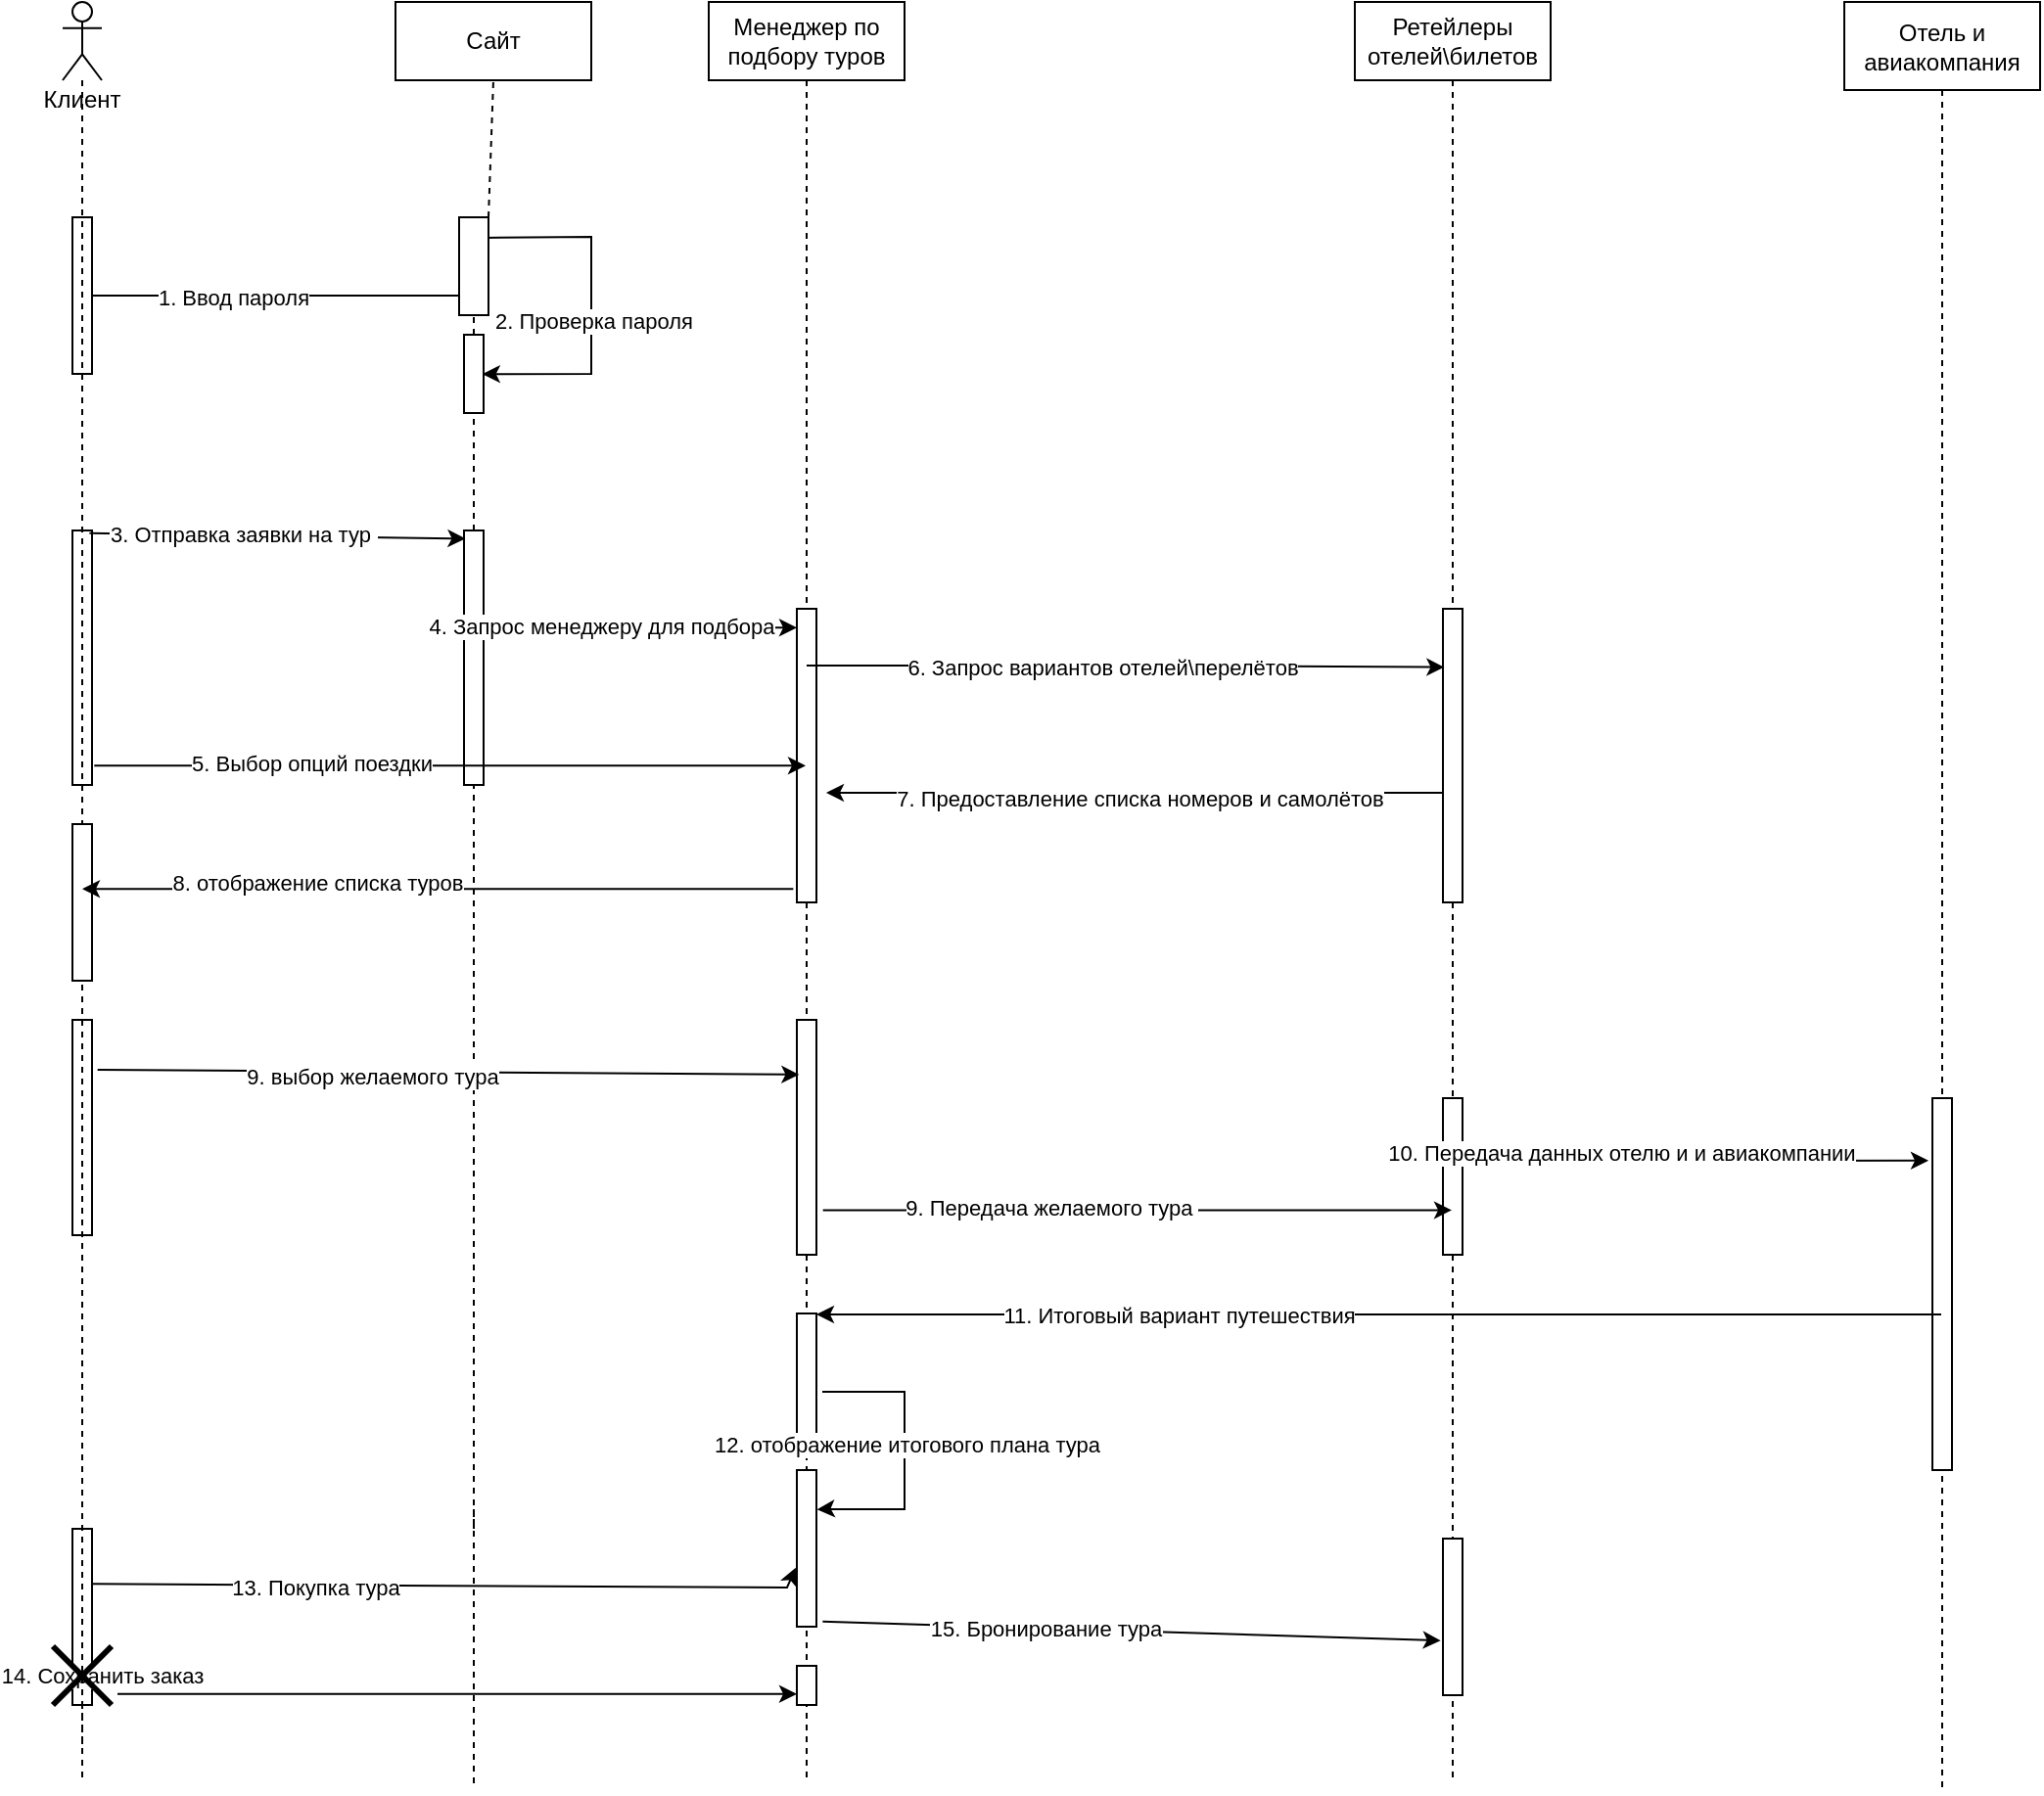 <mxfile version="20.4.2" type="device"><diagram id="3xa5x6w-jROJ7KhUrAx9" name="Страница 1"><mxGraphModel dx="1837" dy="1055" grid="1" gridSize="10" guides="1" tooltips="1" connect="1" arrows="1" fold="1" page="1" pageScale="1" pageWidth="1169" pageHeight="827" math="0" shadow="0"><root><mxCell id="0"/><mxCell id="1" parent="0"/><mxCell id="g4n3cgpYf7GVip5PRKsA-8" value="Сайт" style="rounded=0;whiteSpace=wrap;html=1;" parent="1" vertex="1"><mxGeometry x="300" y="90" width="100" height="40" as="geometry"/></mxCell><mxCell id="g4n3cgpYf7GVip5PRKsA-9" value="" style="endArrow=none;dashed=1;html=1;rounded=0;entryX=0.5;entryY=1;entryDx=0;entryDy=0;startArrow=none;" parent="1" source="L3CyfS07fSiu-YX6hGjU-2" target="g4n3cgpYf7GVip5PRKsA-8" edge="1"><mxGeometry width="50" height="50" relative="1" as="geometry"><mxPoint x="340" y="800" as="sourcePoint"/><mxPoint x="610" y="240" as="targetPoint"/></mxGeometry></mxCell><mxCell id="g4n3cgpYf7GVip5PRKsA-10" value="" style="endArrow=classic;html=1;rounded=0;startArrow=none;" parent="1" source="L3CyfS07fSiu-YX6hGjU-2" edge="1"><mxGeometry width="50" height="50" relative="1" as="geometry"><mxPoint x="140" y="240" as="sourcePoint"/><mxPoint x="340" y="240" as="targetPoint"/></mxGeometry></mxCell><mxCell id="g4n3cgpYf7GVip5PRKsA-13" value="" style="html=1;points=[];perimeter=orthogonalPerimeter;" parent="1" vertex="1"><mxGeometry x="135" y="200.0" width="10" height="80" as="geometry"/></mxCell><mxCell id="g4n3cgpYf7GVip5PRKsA-14" value="" style="endArrow=classic;html=1;rounded=0;exitX=0.917;exitY=0.105;exitDx=0;exitDy=0;exitPerimeter=0;entryX=0.939;entryY=0.801;entryDx=0;entryDy=0;entryPerimeter=0;" parent="1" edge="1"><mxGeometry width="50" height="50" relative="1" as="geometry"><mxPoint x="344.17" y="210.5" as="sourcePoint"/><mxPoint x="344.39" y="280.1" as="targetPoint"/><Array as="points"><mxPoint x="400" y="210"/><mxPoint x="400" y="280"/></Array></mxGeometry></mxCell><mxCell id="g4n3cgpYf7GVip5PRKsA-15" value="2. Проверка пароля" style="edgeLabel;html=1;align=center;verticalAlign=middle;resizable=0;points=[];" parent="g4n3cgpYf7GVip5PRKsA-14" vertex="1" connectable="0"><mxGeometry x="0.087" y="1" relative="1" as="geometry"><mxPoint as="offset"/></mxGeometry></mxCell><mxCell id="g4n3cgpYf7GVip5PRKsA-16" value="" style="html=1;points=[];perimeter=orthogonalPerimeter;" parent="1" vertex="1"><mxGeometry x="135" y="360" width="10" height="130" as="geometry"/></mxCell><mxCell id="g4n3cgpYf7GVip5PRKsA-17" value="" style="html=1;points=[];perimeter=orthogonalPerimeter;" parent="1" vertex="1"><mxGeometry x="335" y="360" width="10" height="130" as="geometry"/></mxCell><mxCell id="g4n3cgpYf7GVip5PRKsA-18" value="" style="endArrow=none;dashed=1;html=1;rounded=0;entryX=0.5;entryY=1;entryDx=0;entryDy=0;startArrow=none;" parent="1" target="g4n3cgpYf7GVip5PRKsA-17" edge="1"><mxGeometry width="50" height="50" relative="1" as="geometry"><mxPoint x="340" y="870" as="sourcePoint"/><mxPoint x="340" y="150" as="targetPoint"/><Array as="points"><mxPoint x="340" y="490"/></Array></mxGeometry></mxCell><mxCell id="g4n3cgpYf7GVip5PRKsA-19" value="" style="endArrow=classic;html=1;rounded=0;exitX=0.871;exitY=0.011;exitDx=0;exitDy=0;exitPerimeter=0;entryX=0.071;entryY=0.032;entryDx=0;entryDy=0;entryPerimeter=0;" parent="1" source="g4n3cgpYf7GVip5PRKsA-16" target="g4n3cgpYf7GVip5PRKsA-17" edge="1"><mxGeometry width="50" height="50" relative="1" as="geometry"><mxPoint x="430" y="420" as="sourcePoint"/><mxPoint x="480" y="370" as="targetPoint"/></mxGeometry></mxCell><mxCell id="g4n3cgpYf7GVip5PRKsA-20" value="3. Отправка заявки на тур&amp;nbsp;" style="edgeLabel;html=1;align=center;verticalAlign=middle;resizable=0;points=[];" parent="g4n3cgpYf7GVip5PRKsA-19" vertex="1" connectable="0"><mxGeometry x="-0.184" y="1" relative="1" as="geometry"><mxPoint as="offset"/></mxGeometry></mxCell><mxCell id="g4n3cgpYf7GVip5PRKsA-21" value="Менеджер по подбору туров" style="shape=umlLifeline;perimeter=lifelinePerimeter;whiteSpace=wrap;html=1;container=1;collapsible=0;recursiveResize=0;outlineConnect=0;" parent="1" vertex="1"><mxGeometry x="460" y="90" width="100" height="910" as="geometry"/></mxCell><mxCell id="g4n3cgpYf7GVip5PRKsA-22" value="" style="html=1;points=[];perimeter=orthogonalPerimeter;" parent="g4n3cgpYf7GVip5PRKsA-21" vertex="1"><mxGeometry x="45" y="310" width="10" height="150" as="geometry"/></mxCell><mxCell id="g4n3cgpYf7GVip5PRKsA-34" value="" style="html=1;points=[];perimeter=orthogonalPerimeter;" parent="g4n3cgpYf7GVip5PRKsA-21" vertex="1"><mxGeometry x="45" y="520" width="10" height="120" as="geometry"/></mxCell><mxCell id="g4n3cgpYf7GVip5PRKsA-46" value="" style="html=1;points=[];perimeter=orthogonalPerimeter;" parent="g4n3cgpYf7GVip5PRKsA-21" vertex="1"><mxGeometry x="45" y="670" width="10" height="70" as="geometry"/></mxCell><mxCell id="g4n3cgpYf7GVip5PRKsA-50" value="" style="endArrow=classic;html=1;rounded=0;entryX=1.031;entryY=0.252;entryDx=0;entryDy=0;entryPerimeter=0;" parent="g4n3cgpYf7GVip5PRKsA-21" target="eNxRwYrdY89pUwQNnjyr-2" edge="1"><mxGeometry width="50" height="50" relative="1" as="geometry"><mxPoint x="58" y="710" as="sourcePoint"/><mxPoint x="-80" y="500" as="targetPoint"/><Array as="points"><mxPoint x="100" y="710"/><mxPoint x="100" y="730"/><mxPoint x="100" y="770"/><mxPoint x="58" y="770"/></Array></mxGeometry></mxCell><mxCell id="g4n3cgpYf7GVip5PRKsA-51" value="12. отображение итогового плана тура" style="edgeLabel;html=1;align=center;verticalAlign=middle;resizable=0;points=[];" parent="g4n3cgpYf7GVip5PRKsA-50" vertex="1" connectable="0"><mxGeometry x="0.583" y="2" relative="1" as="geometry"><mxPoint x="15" y="-35" as="offset"/></mxGeometry></mxCell><mxCell id="g4n3cgpYf7GVip5PRKsA-57" value="" style="html=1;points=[];perimeter=orthogonalPerimeter;" parent="g4n3cgpYf7GVip5PRKsA-21" vertex="1"><mxGeometry x="45" y="850" width="10" height="20" as="geometry"/></mxCell><mxCell id="eNxRwYrdY89pUwQNnjyr-2" value="" style="html=1;points=[];perimeter=orthogonalPerimeter;" vertex="1" parent="g4n3cgpYf7GVip5PRKsA-21"><mxGeometry x="45" y="750" width="10" height="80" as="geometry"/></mxCell><mxCell id="g4n3cgpYf7GVip5PRKsA-23" value="г7" style="endArrow=classic;html=1;rounded=0;exitX=1.083;exitY=0.382;exitDx=0;exitDy=0;exitPerimeter=0;" parent="1" source="g4n3cgpYf7GVip5PRKsA-17" target="g4n3cgpYf7GVip5PRKsA-22" edge="1"><mxGeometry width="50" height="50" relative="1" as="geometry"><mxPoint x="480" y="520" as="sourcePoint"/><mxPoint x="530" y="470" as="targetPoint"/></mxGeometry></mxCell><mxCell id="g4n3cgpYf7GVip5PRKsA-24" value="4. Запрос менеджеру для подбора" style="edgeLabel;html=1;align=center;verticalAlign=middle;resizable=0;points=[];" parent="g4n3cgpYf7GVip5PRKsA-23" vertex="1" connectable="0"><mxGeometry x="-0.267" y="1" relative="1" as="geometry"><mxPoint as="offset"/></mxGeometry></mxCell><mxCell id="g4n3cgpYf7GVip5PRKsA-25" value="" style="endArrow=classic;html=1;rounded=0;exitX=1.114;exitY=0.924;exitDx=0;exitDy=0;exitPerimeter=0;" parent="1" source="g4n3cgpYf7GVip5PRKsA-16" target="g4n3cgpYf7GVip5PRKsA-21" edge="1"><mxGeometry width="50" height="50" relative="1" as="geometry"><mxPoint x="150" y="490" as="sourcePoint"/><mxPoint x="530" y="190" as="targetPoint"/></mxGeometry></mxCell><mxCell id="g4n3cgpYf7GVip5PRKsA-26" value="5. Выбор опций поездки" style="edgeLabel;html=1;align=center;verticalAlign=middle;resizable=0;points=[];" parent="g4n3cgpYf7GVip5PRKsA-25" vertex="1" connectable="0"><mxGeometry x="-0.393" y="1" relative="1" as="geometry"><mxPoint as="offset"/></mxGeometry></mxCell><mxCell id="g4n3cgpYf7GVip5PRKsA-27" value="Ретейлеры отелей\билетов" style="shape=umlLifeline;perimeter=lifelinePerimeter;whiteSpace=wrap;html=1;container=1;collapsible=0;recursiveResize=0;outlineConnect=0;" parent="1" vertex="1"><mxGeometry x="790" y="90" width="100" height="910" as="geometry"/></mxCell><mxCell id="g4n3cgpYf7GVip5PRKsA-28" value="" style="html=1;points=[];perimeter=orthogonalPerimeter;" parent="g4n3cgpYf7GVip5PRKsA-27" vertex="1"><mxGeometry x="45" y="310" width="10" height="150" as="geometry"/></mxCell><mxCell id="g4n3cgpYf7GVip5PRKsA-38" value="" style="html=1;points=[];perimeter=orthogonalPerimeter;" parent="g4n3cgpYf7GVip5PRKsA-27" vertex="1"><mxGeometry x="45" y="560" width="10" height="80" as="geometry"/></mxCell><mxCell id="g4n3cgpYf7GVip5PRKsA-60" value="" style="html=1;points=[];perimeter=orthogonalPerimeter;" parent="g4n3cgpYf7GVip5PRKsA-27" vertex="1"><mxGeometry x="45" y="785" width="10" height="80" as="geometry"/></mxCell><mxCell id="g4n3cgpYf7GVip5PRKsA-29" value="" style="endArrow=classic;html=1;rounded=0;entryX=0.067;entryY=0.199;entryDx=0;entryDy=0;entryPerimeter=0;" parent="1" source="g4n3cgpYf7GVip5PRKsA-21" target="g4n3cgpYf7GVip5PRKsA-28" edge="1"><mxGeometry width="50" height="50" relative="1" as="geometry"><mxPoint x="517.86" y="421.06" as="sourcePoint"/><mxPoint x="835" y="425.99" as="targetPoint"/><Array as="points"><mxPoint x="681.19" y="428.94"/></Array></mxGeometry></mxCell><mxCell id="g4n3cgpYf7GVip5PRKsA-30" value="6. Запрос вариантов отелей\перелётов" style="edgeLabel;html=1;align=center;verticalAlign=middle;resizable=0;points=[];" parent="g4n3cgpYf7GVip5PRKsA-29" vertex="1" connectable="0"><mxGeometry x="0.15" y="-1" relative="1" as="geometry"><mxPoint x="-37" as="offset"/></mxGeometry></mxCell><mxCell id="g4n3cgpYf7GVip5PRKsA-33" value="" style="html=1;points=[];perimeter=orthogonalPerimeter;" parent="1" vertex="1"><mxGeometry x="135" y="610" width="10" height="110" as="geometry"/></mxCell><mxCell id="g4n3cgpYf7GVip5PRKsA-36" value="" style="endArrow=classic;html=1;rounded=0;exitX=1.083;exitY=0.232;exitDx=0;exitDy=0;exitPerimeter=0;entryX=-0.083;entryY=0.233;entryDx=0;entryDy=0;entryPerimeter=0;" parent="1" edge="1"><mxGeometry width="50" height="50" relative="1" as="geometry"><mxPoint x="147.83" y="635.52" as="sourcePoint"/><mxPoint x="506.17" y="637.96" as="targetPoint"/></mxGeometry></mxCell><mxCell id="g4n3cgpYf7GVip5PRKsA-37" value="9. выбор желаемого тура" style="edgeLabel;html=1;align=center;verticalAlign=middle;resizable=0;points=[];" parent="g4n3cgpYf7GVip5PRKsA-36" vertex="1" connectable="0"><mxGeometry x="-0.218" y="-2" relative="1" as="geometry"><mxPoint as="offset"/></mxGeometry></mxCell><mxCell id="g4n3cgpYf7GVip5PRKsA-39" value="" style="endArrow=classic;html=1;rounded=0;exitX=1.333;exitY=0.81;exitDx=0;exitDy=0;exitPerimeter=0;" parent="1" source="g4n3cgpYf7GVip5PRKsA-34" target="g4n3cgpYf7GVip5PRKsA-27" edge="1"><mxGeometry width="50" height="50" relative="1" as="geometry"><mxPoint x="370" y="800" as="sourcePoint"/><mxPoint x="420" y="750" as="targetPoint"/></mxGeometry></mxCell><mxCell id="g4n3cgpYf7GVip5PRKsA-40" value="9. Передача желаемого тура&amp;nbsp;" style="edgeLabel;html=1;align=center;verticalAlign=middle;resizable=0;points=[];" parent="g4n3cgpYf7GVip5PRKsA-39" vertex="1" connectable="0"><mxGeometry x="-0.274" y="1" relative="1" as="geometry"><mxPoint as="offset"/></mxGeometry></mxCell><mxCell id="g4n3cgpYf7GVip5PRKsA-41" value="Отель и авиакомпания" style="shape=umlLifeline;perimeter=lifelinePerimeter;whiteSpace=wrap;html=1;container=1;collapsible=0;recursiveResize=0;outlineConnect=0;size=45;" parent="1" vertex="1"><mxGeometry x="1040" y="90" width="100" height="915" as="geometry"/></mxCell><mxCell id="g4n3cgpYf7GVip5PRKsA-43" value="" style="html=1;points=[];perimeter=orthogonalPerimeter;" parent="g4n3cgpYf7GVip5PRKsA-41" vertex="1"><mxGeometry x="45" y="560" width="10" height="190" as="geometry"/></mxCell><mxCell id="g4n3cgpYf7GVip5PRKsA-42" value="" style="endArrow=classic;html=1;rounded=0;entryX=1;entryY=0.007;entryDx=0;entryDy=0;entryPerimeter=0;" parent="1" source="g4n3cgpYf7GVip5PRKsA-41" target="g4n3cgpYf7GVip5PRKsA-46" edge="1"><mxGeometry width="50" height="50" relative="1" as="geometry"><mxPoint x="460" y="340" as="sourcePoint"/><mxPoint x="510" y="290" as="targetPoint"/></mxGeometry></mxCell><mxCell id="g4n3cgpYf7GVip5PRKsA-49" value="11. Итоговый вариант путешествия" style="edgeLabel;html=1;align=center;verticalAlign=middle;resizable=0;points=[];" parent="g4n3cgpYf7GVip5PRKsA-42" vertex="1" connectable="0"><mxGeometry x="0.665" y="-1" relative="1" as="geometry"><mxPoint x="89" y="1" as="offset"/></mxGeometry></mxCell><mxCell id="g4n3cgpYf7GVip5PRKsA-45" value="" style="endArrow=none;dashed=1;html=1;rounded=0;entryX=0.5;entryY=1;entryDx=0;entryDy=0;" parent="1" edge="1"><mxGeometry width="50" height="50" relative="1" as="geometry"><mxPoint x="340" y="1000" as="sourcePoint"/><mxPoint x="340" y="860" as="targetPoint"/><Array as="points"/></mxGeometry></mxCell><mxCell id="g4n3cgpYf7GVip5PRKsA-47" value="" style="endArrow=classic;html=1;rounded=0;exitX=1.2;exitY=0.4;exitDx=0;exitDy=0;exitPerimeter=0;entryX=-0.2;entryY=0.168;entryDx=0;entryDy=0;entryPerimeter=0;" parent="1" source="g4n3cgpYf7GVip5PRKsA-38" target="g4n3cgpYf7GVip5PRKsA-43" edge="1"><mxGeometry width="50" height="50" relative="1" as="geometry"><mxPoint x="380" y="640" as="sourcePoint"/><mxPoint x="430" y="590" as="targetPoint"/></mxGeometry></mxCell><mxCell id="g4n3cgpYf7GVip5PRKsA-48" value="10. Передача данных отелю и и авиакомпании" style="edgeLabel;html=1;align=center;verticalAlign=middle;resizable=0;points=[];" parent="g4n3cgpYf7GVip5PRKsA-47" vertex="1" connectable="0"><mxGeometry x="-0.329" y="4" relative="1" as="geometry"><mxPoint as="offset"/></mxGeometry></mxCell><mxCell id="g4n3cgpYf7GVip5PRKsA-52" value="" style="html=1;points=[];perimeter=orthogonalPerimeter;" parent="1" vertex="1"><mxGeometry x="135" y="870" width="10" height="90" as="geometry"/></mxCell><mxCell id="g4n3cgpYf7GVip5PRKsA-53" value="" style="endArrow=none;dashed=1;html=1;rounded=0;entryX=0.5;entryY=1;entryDx=0;entryDy=0;startArrow=none;" parent="1" source="g4n3cgpYf7GVip5PRKsA-64" target="g4n3cgpYf7GVip5PRKsA-52" edge="1"><mxGeometry width="50" height="50" relative="1" as="geometry"><mxPoint x="140" y="980" as="sourcePoint"/><mxPoint x="140" y="720" as="targetPoint"/><Array as="points"/></mxGeometry></mxCell><mxCell id="g4n3cgpYf7GVip5PRKsA-54" value="" style="endArrow=classic;html=1;rounded=0;exitX=1;exitY=0.313;exitDx=0;exitDy=0;exitPerimeter=0;entryX=-0.06;entryY=0.623;entryDx=0;entryDy=0;entryPerimeter=0;" parent="1" source="g4n3cgpYf7GVip5PRKsA-52" target="eNxRwYrdY89pUwQNnjyr-2" edge="1"><mxGeometry width="50" height="50" relative="1" as="geometry"><mxPoint x="310" y="590" as="sourcePoint"/><mxPoint x="360" y="540" as="targetPoint"/><Array as="points"><mxPoint x="500" y="900"/></Array></mxGeometry></mxCell><mxCell id="g4n3cgpYf7GVip5PRKsA-55" value="13. Покупка тура" style="edgeLabel;html=1;align=center;verticalAlign=middle;resizable=0;points=[];" parent="g4n3cgpYf7GVip5PRKsA-54" vertex="1" connectable="0"><mxGeometry x="-0.38" y="-1" relative="1" as="geometry"><mxPoint as="offset"/></mxGeometry></mxCell><mxCell id="g4n3cgpYf7GVip5PRKsA-56" value="" style="endArrow=classic;html=1;rounded=0;exitX=1.1;exitY=0.813;exitDx=0;exitDy=0;exitPerimeter=0;startArrow=none;" parent="1" source="g4n3cgpYf7GVip5PRKsA-64" target="g4n3cgpYf7GVip5PRKsA-57" edge="1"><mxGeometry width="50" height="50" relative="1" as="geometry"><mxPoint x="310" y="930" as="sourcePoint"/><mxPoint x="360" y="880" as="targetPoint"/></mxGeometry></mxCell><mxCell id="g4n3cgpYf7GVip5PRKsA-62" value="" style="endArrow=classic;html=1;rounded=0;exitX=1.317;exitY=0.967;exitDx=0;exitDy=0;exitPerimeter=0;entryX=-0.114;entryY=0.651;entryDx=0;entryDy=0;entryPerimeter=0;" parent="1" source="eNxRwYrdY89pUwQNnjyr-2" target="g4n3cgpYf7GVip5PRKsA-60" edge="1"><mxGeometry width="50" height="50" relative="1" as="geometry"><mxPoint x="150" y="930" as="sourcePoint"/><mxPoint x="1279.5" y="932.01" as="targetPoint"/></mxGeometry></mxCell><mxCell id="g4n3cgpYf7GVip5PRKsA-63" value="15. Бронирование тура" style="edgeLabel;html=1;align=center;verticalAlign=middle;resizable=0;points=[];" parent="g4n3cgpYf7GVip5PRKsA-62" vertex="1" connectable="0"><mxGeometry x="-0.278" relative="1" as="geometry"><mxPoint as="offset"/></mxGeometry></mxCell><mxCell id="g4n3cgpYf7GVip5PRKsA-65" value="" style="endArrow=none;html=1;rounded=0;exitX=1.1;exitY=0.813;exitDx=0;exitDy=0;exitPerimeter=0;" parent="1" source="g4n3cgpYf7GVip5PRKsA-52" target="g4n3cgpYf7GVip5PRKsA-64" edge="1"><mxGeometry width="50" height="50" relative="1" as="geometry"><mxPoint x="146" y="943.17" as="sourcePoint"/><mxPoint x="505" y="943.17" as="targetPoint"/></mxGeometry></mxCell><mxCell id="g4n3cgpYf7GVip5PRKsA-66" value="14. Сохранить заказ" style="edgeLabel;html=1;align=center;verticalAlign=middle;resizable=0;points=[];" parent="g4n3cgpYf7GVip5PRKsA-65" vertex="1" connectable="0"><mxGeometry x="-0.287" y="-3" relative="1" as="geometry"><mxPoint as="offset"/></mxGeometry></mxCell><mxCell id="g4n3cgpYf7GVip5PRKsA-64" value="" style="shape=umlDestroy;whiteSpace=wrap;html=1;strokeWidth=3;" parent="1" vertex="1"><mxGeometry x="125" y="930" width="30" height="30" as="geometry"/></mxCell><mxCell id="g4n3cgpYf7GVip5PRKsA-67" value="" style="endArrow=none;dashed=1;html=1;rounded=0;entryX=0.5;entryY=1;entryDx=0;entryDy=0;" parent="1" target="g4n3cgpYf7GVip5PRKsA-64" edge="1"><mxGeometry width="50" height="50" relative="1" as="geometry"><mxPoint x="140" y="980" as="sourcePoint"/><mxPoint x="140" y="960" as="targetPoint"/><Array as="points"/></mxGeometry></mxCell><mxCell id="L3CyfS07fSiu-YX6hGjU-1" value="Клиент" style="shape=umlLifeline;participant=umlActor;perimeter=lifelinePerimeter;whiteSpace=wrap;html=1;container=1;collapsible=0;recursiveResize=0;verticalAlign=top;spacingTop=36;outlineConnect=0;" parent="1" vertex="1"><mxGeometry x="130" y="90" width="20" height="910" as="geometry"/></mxCell><mxCell id="L3CyfS07fSiu-YX6hGjU-12" value="" style="html=1;points=[];perimeter=orthogonalPerimeter;" parent="L3CyfS07fSiu-YX6hGjU-1" vertex="1"><mxGeometry x="5" y="420" width="10" height="80" as="geometry"/></mxCell><mxCell id="L3CyfS07fSiu-YX6hGjU-3" value="" style="endArrow=none;html=1;rounded=0;" parent="1" source="g4n3cgpYf7GVip5PRKsA-13" target="L3CyfS07fSiu-YX6hGjU-2" edge="1"><mxGeometry width="50" height="50" relative="1" as="geometry"><mxPoint x="145" y="240" as="sourcePoint"/><mxPoint x="340" y="240" as="targetPoint"/></mxGeometry></mxCell><mxCell id="L3CyfS07fSiu-YX6hGjU-4" value="1. Ввод пароля" style="edgeLabel;html=1;align=center;verticalAlign=middle;resizable=0;points=[];" parent="L3CyfS07fSiu-YX6hGjU-3" vertex="1" connectable="0"><mxGeometry x="-0.233" y="-1" relative="1" as="geometry"><mxPoint as="offset"/></mxGeometry></mxCell><mxCell id="L3CyfS07fSiu-YX6hGjU-2" value="" style="html=1;points=[];perimeter=orthogonalPerimeter;" parent="1" vertex="1"><mxGeometry x="332.5" y="200" width="15" height="50" as="geometry"/></mxCell><mxCell id="L3CyfS07fSiu-YX6hGjU-5" value="" style="endArrow=none;dashed=1;html=1;rounded=0;entryX=0.5;entryY=1;entryDx=0;entryDy=0;startArrow=none;" parent="1" source="L3CyfS07fSiu-YX6hGjU-6" target="L3CyfS07fSiu-YX6hGjU-2" edge="1"><mxGeometry width="50" height="50" relative="1" as="geometry"><mxPoint x="340" y="360" as="sourcePoint"/><mxPoint x="340" y="150" as="targetPoint"/></mxGeometry></mxCell><mxCell id="L3CyfS07fSiu-YX6hGjU-6" value="" style="html=1;points=[];perimeter=orthogonalPerimeter;" parent="1" vertex="1"><mxGeometry x="335" y="260" width="10" height="40" as="geometry"/></mxCell><mxCell id="L3CyfS07fSiu-YX6hGjU-7" value="" style="endArrow=none;dashed=1;html=1;rounded=0;entryX=0.5;entryY=1;entryDx=0;entryDy=0;startArrow=none;" parent="1" source="g4n3cgpYf7GVip5PRKsA-17" target="L3CyfS07fSiu-YX6hGjU-6" edge="1"><mxGeometry width="50" height="50" relative="1" as="geometry"><mxPoint x="340" y="360" as="sourcePoint"/><mxPoint x="340" y="250" as="targetPoint"/></mxGeometry></mxCell><mxCell id="L3CyfS07fSiu-YX6hGjU-8" value="" style="endArrow=classic;html=1;rounded=0;exitX=-0.016;exitY=0.627;exitDx=0;exitDy=0;exitPerimeter=0;" parent="1" source="g4n3cgpYf7GVip5PRKsA-28" edge="1"><mxGeometry width="50" height="50" relative="1" as="geometry"><mxPoint x="510" y="400" as="sourcePoint"/><mxPoint x="520" y="494" as="targetPoint"/></mxGeometry></mxCell><mxCell id="L3CyfS07fSiu-YX6hGjU-9" value="7. Предоставление списка номеров и самолётов" style="edgeLabel;html=1;align=center;verticalAlign=middle;resizable=0;points=[];" parent="L3CyfS07fSiu-YX6hGjU-8" vertex="1" connectable="0"><mxGeometry x="0.176" y="3" relative="1" as="geometry"><mxPoint x="30" as="offset"/></mxGeometry></mxCell><mxCell id="L3CyfS07fSiu-YX6hGjU-13" value="" style="endArrow=classic;html=1;rounded=0;exitX=-0.183;exitY=0.954;exitDx=0;exitDy=0;exitPerimeter=0;" parent="1" source="g4n3cgpYf7GVip5PRKsA-22" target="L3CyfS07fSiu-YX6hGjU-1" edge="1"><mxGeometry width="50" height="50" relative="1" as="geometry"><mxPoint x="380" y="380" as="sourcePoint"/><mxPoint x="430" y="330" as="targetPoint"/></mxGeometry></mxCell><mxCell id="L3CyfS07fSiu-YX6hGjU-14" value="8. отображение списка туров" style="edgeLabel;html=1;align=center;verticalAlign=middle;resizable=0;points=[];" parent="L3CyfS07fSiu-YX6hGjU-13" vertex="1" connectable="0"><mxGeometry x="-0.267" y="-1" relative="1" as="geometry"><mxPoint x="-110" y="-2" as="offset"/></mxGeometry></mxCell></root></mxGraphModel></diagram></mxfile>